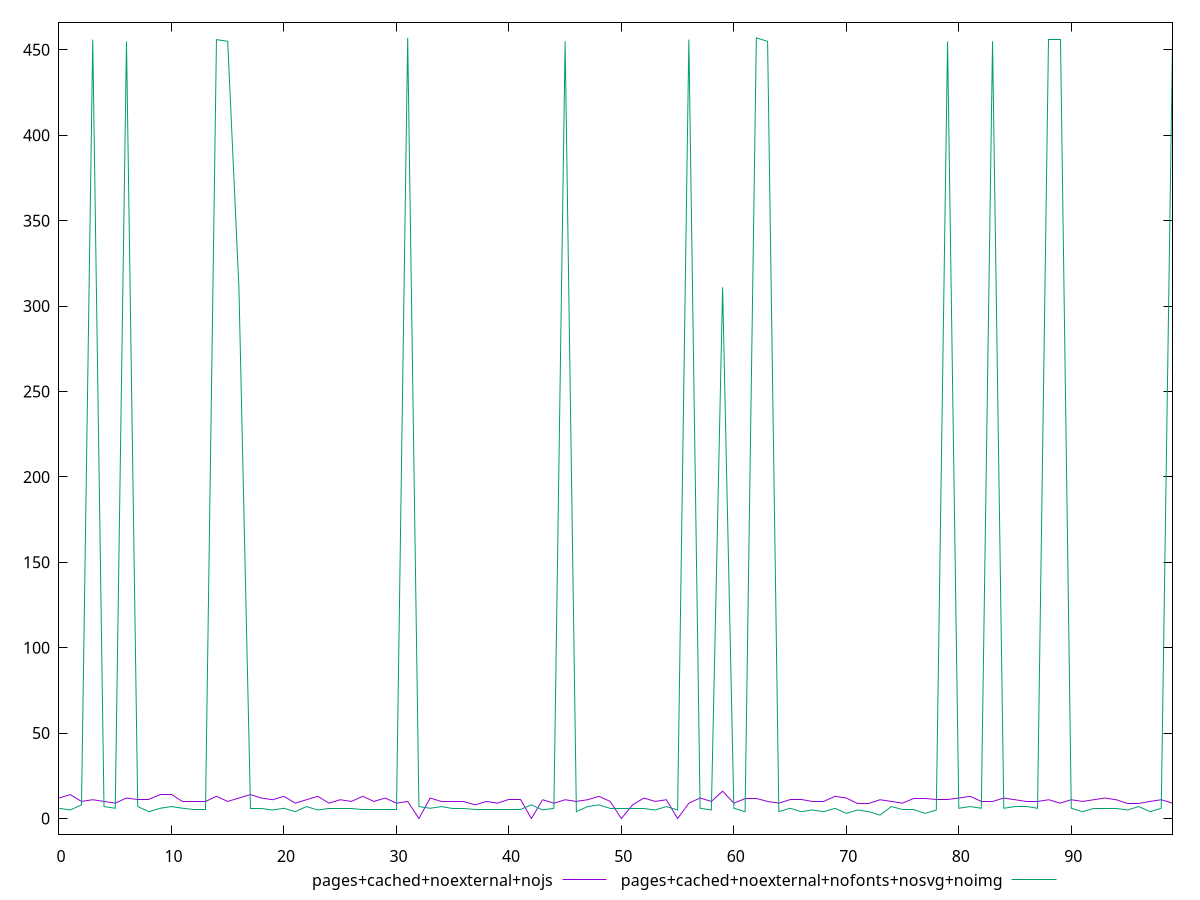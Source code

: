 reset

$pagesCachedNoexternalNojs <<EOF
0 12
1 14
2 10
3 11
4 10
5 9
6 12
7 11
8 11
9 14
10 14
11 10
12 10
13 10
14 13
15 10
16 12
17 14
18 12
19 11
20 13
21 9
22 11
23 13
24 9
25 11
26 10
27 13
28 10
29 12
30 9
31 10
32 0
33 12
34 10
35 10
36 10
37 8
38 10
39 9
40 11
41 11
42 0
43 11
44 9
45 11
46 10
47 11
48 13
49 10
50 0
51 8
52 12
53 10
54 11
55 0
56 9
57 12
58 10
59 16
60 9
61 12
62 12
63 10
64 9
65 11
66 11
67 10
68 10
69 13
70 12
71 9
72 9
73 11
74 10
75 9
76 12
77 12
78 11
79 11
80 12
81 13
82 10
83 10
84 12
85 11
86 10
87 10
88 11
89 9
90 11
91 10
92 11
93 12
94 11
95 9
96 9
97 10
98 11
99 9
EOF

$pagesCachedNoexternalNofontsNosvgNoimg <<EOF
0 6
1 5
2 8
3 456
4 7
5 6
6 455
7 7
8 4
9 6
10 7
11 6
12 5
13 5
14 456
15 455
16 310
17 6
18 6
19 5
20 6
21 4
22 7
23 5
24 6
25 6
26 6
27 5
28 5
29 5
30 5
31 457
32 7
33 6
34 7
35 6
36 6
37 5
38 5
39 5
40 5
41 5
42 8
43 5
44 6
45 455
46 4
47 7
48 8
49 6
50 6
51 6
52 6
53 5
54 7
55 5
56 456
57 6
58 5
59 311
60 6
61 4
62 457
63 455
64 4
65 6
66 4
67 5
68 4
69 6
70 3
71 5
72 4
73 2
74 7
75 5
76 5
77 3
78 5
79 455
80 6
81 7
82 6
83 455
84 6
85 7
86 7
87 6
88 456
89 456
90 6
91 4
92 6
93 6
94 6
95 5
96 7
97 4
98 6
99 455
EOF

set key outside below
set xrange [0:99]
set yrange [-9.14:466.14]
set terminal svg size 640, 500 enhanced background rgb 'white'
set output "report_00007_2020-12-11T15:55:29.892Z/render-blocking-resources/comparison/line/10_vs_11.svg"

plot $pagesCachedNoexternalNojs title "pages+cached+noexternal+nojs" with line, \
     $pagesCachedNoexternalNofontsNosvgNoimg title "pages+cached+noexternal+nofonts+nosvg+noimg" with line

reset
